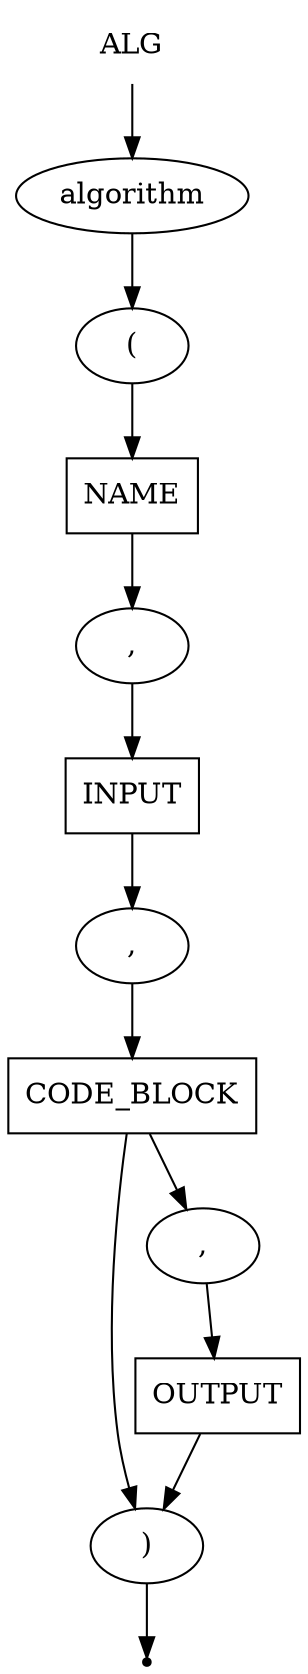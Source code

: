 digraph ALG {
    start [label=ALG shape=plaintext]
    algorithm [label=algorithm shape=oval]
    br_open [label="(" shape=oval]
    br_close [label=")" shape=oval]
    name [label=NAME shape=box]
    comma_1 [label="," shape=oval]
    comma_2 [label="," shape=oval]
    comma_3 [label="," shape=oval]
    name [label=NAME shape=box]
    input [label=INPUT shape=box]
    code_block [label=CODE_BLOCK shape=box]
    output [label=OUTPUT shape=box]
    end [label="" shape=point]

    start -> algorithm
    algorithm -> br_open
    br_open -> name
    name -> comma_1
    comma_1 -> input
    input -> comma_2
    comma_2 -> code_block
    code_block -> comma_3
    comma_3 -> output
    output -> br_close
    code_block -> br_close
    br_close -> end
}
